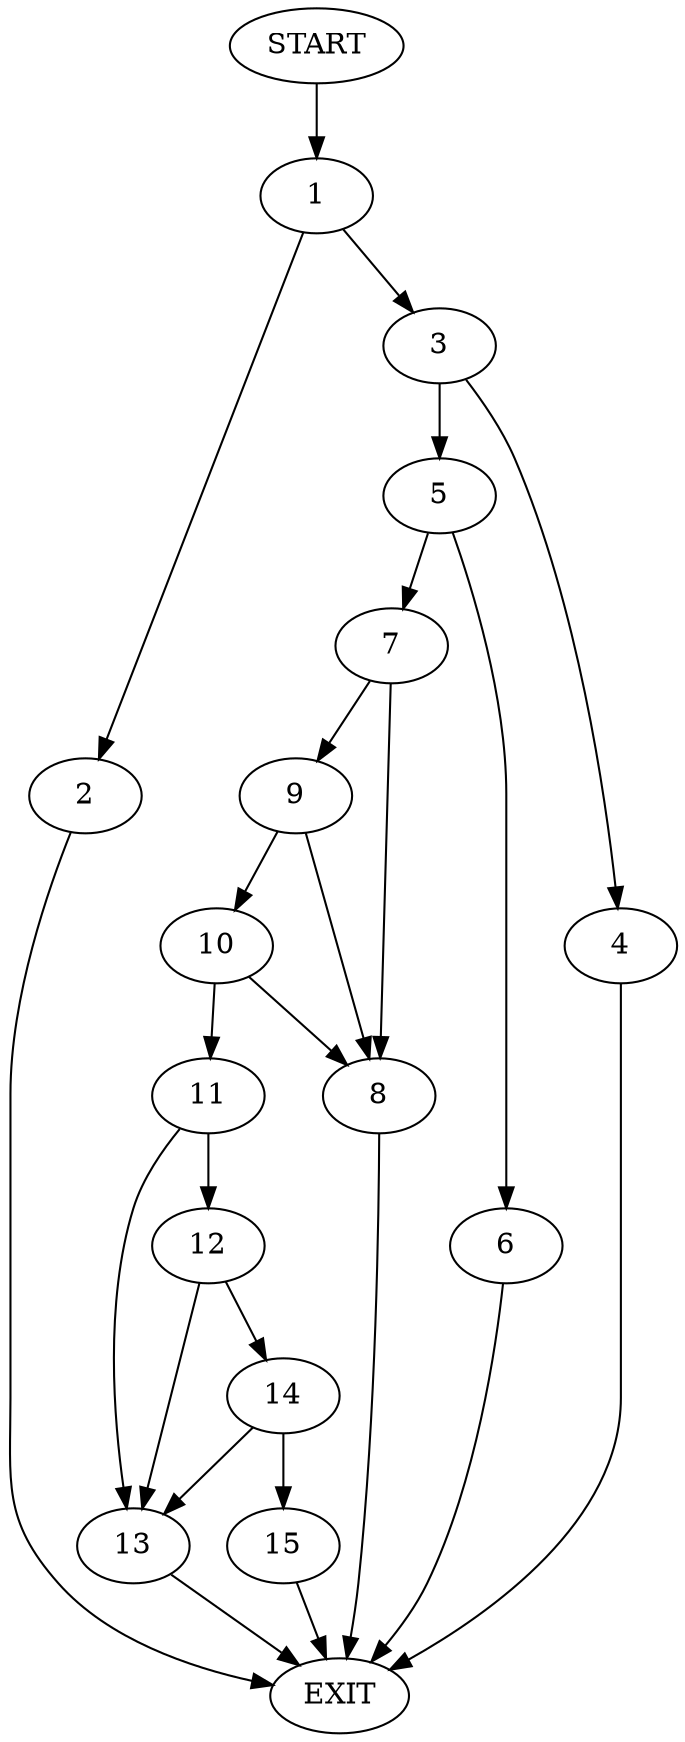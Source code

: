 digraph {
0 [label="START"]
16 [label="EXIT"]
0 -> 1
1 -> 2
1 -> 3
3 -> 4
3 -> 5
2 -> 16
4 -> 16
5 -> 6
5 -> 7
7 -> 8
7 -> 9
6 -> 16
8 -> 16
9 -> 8
9 -> 10
10 -> 11
10 -> 8
11 -> 12
11 -> 13
12 -> 13
12 -> 14
13 -> 16
14 -> 13
14 -> 15
15 -> 16
}
